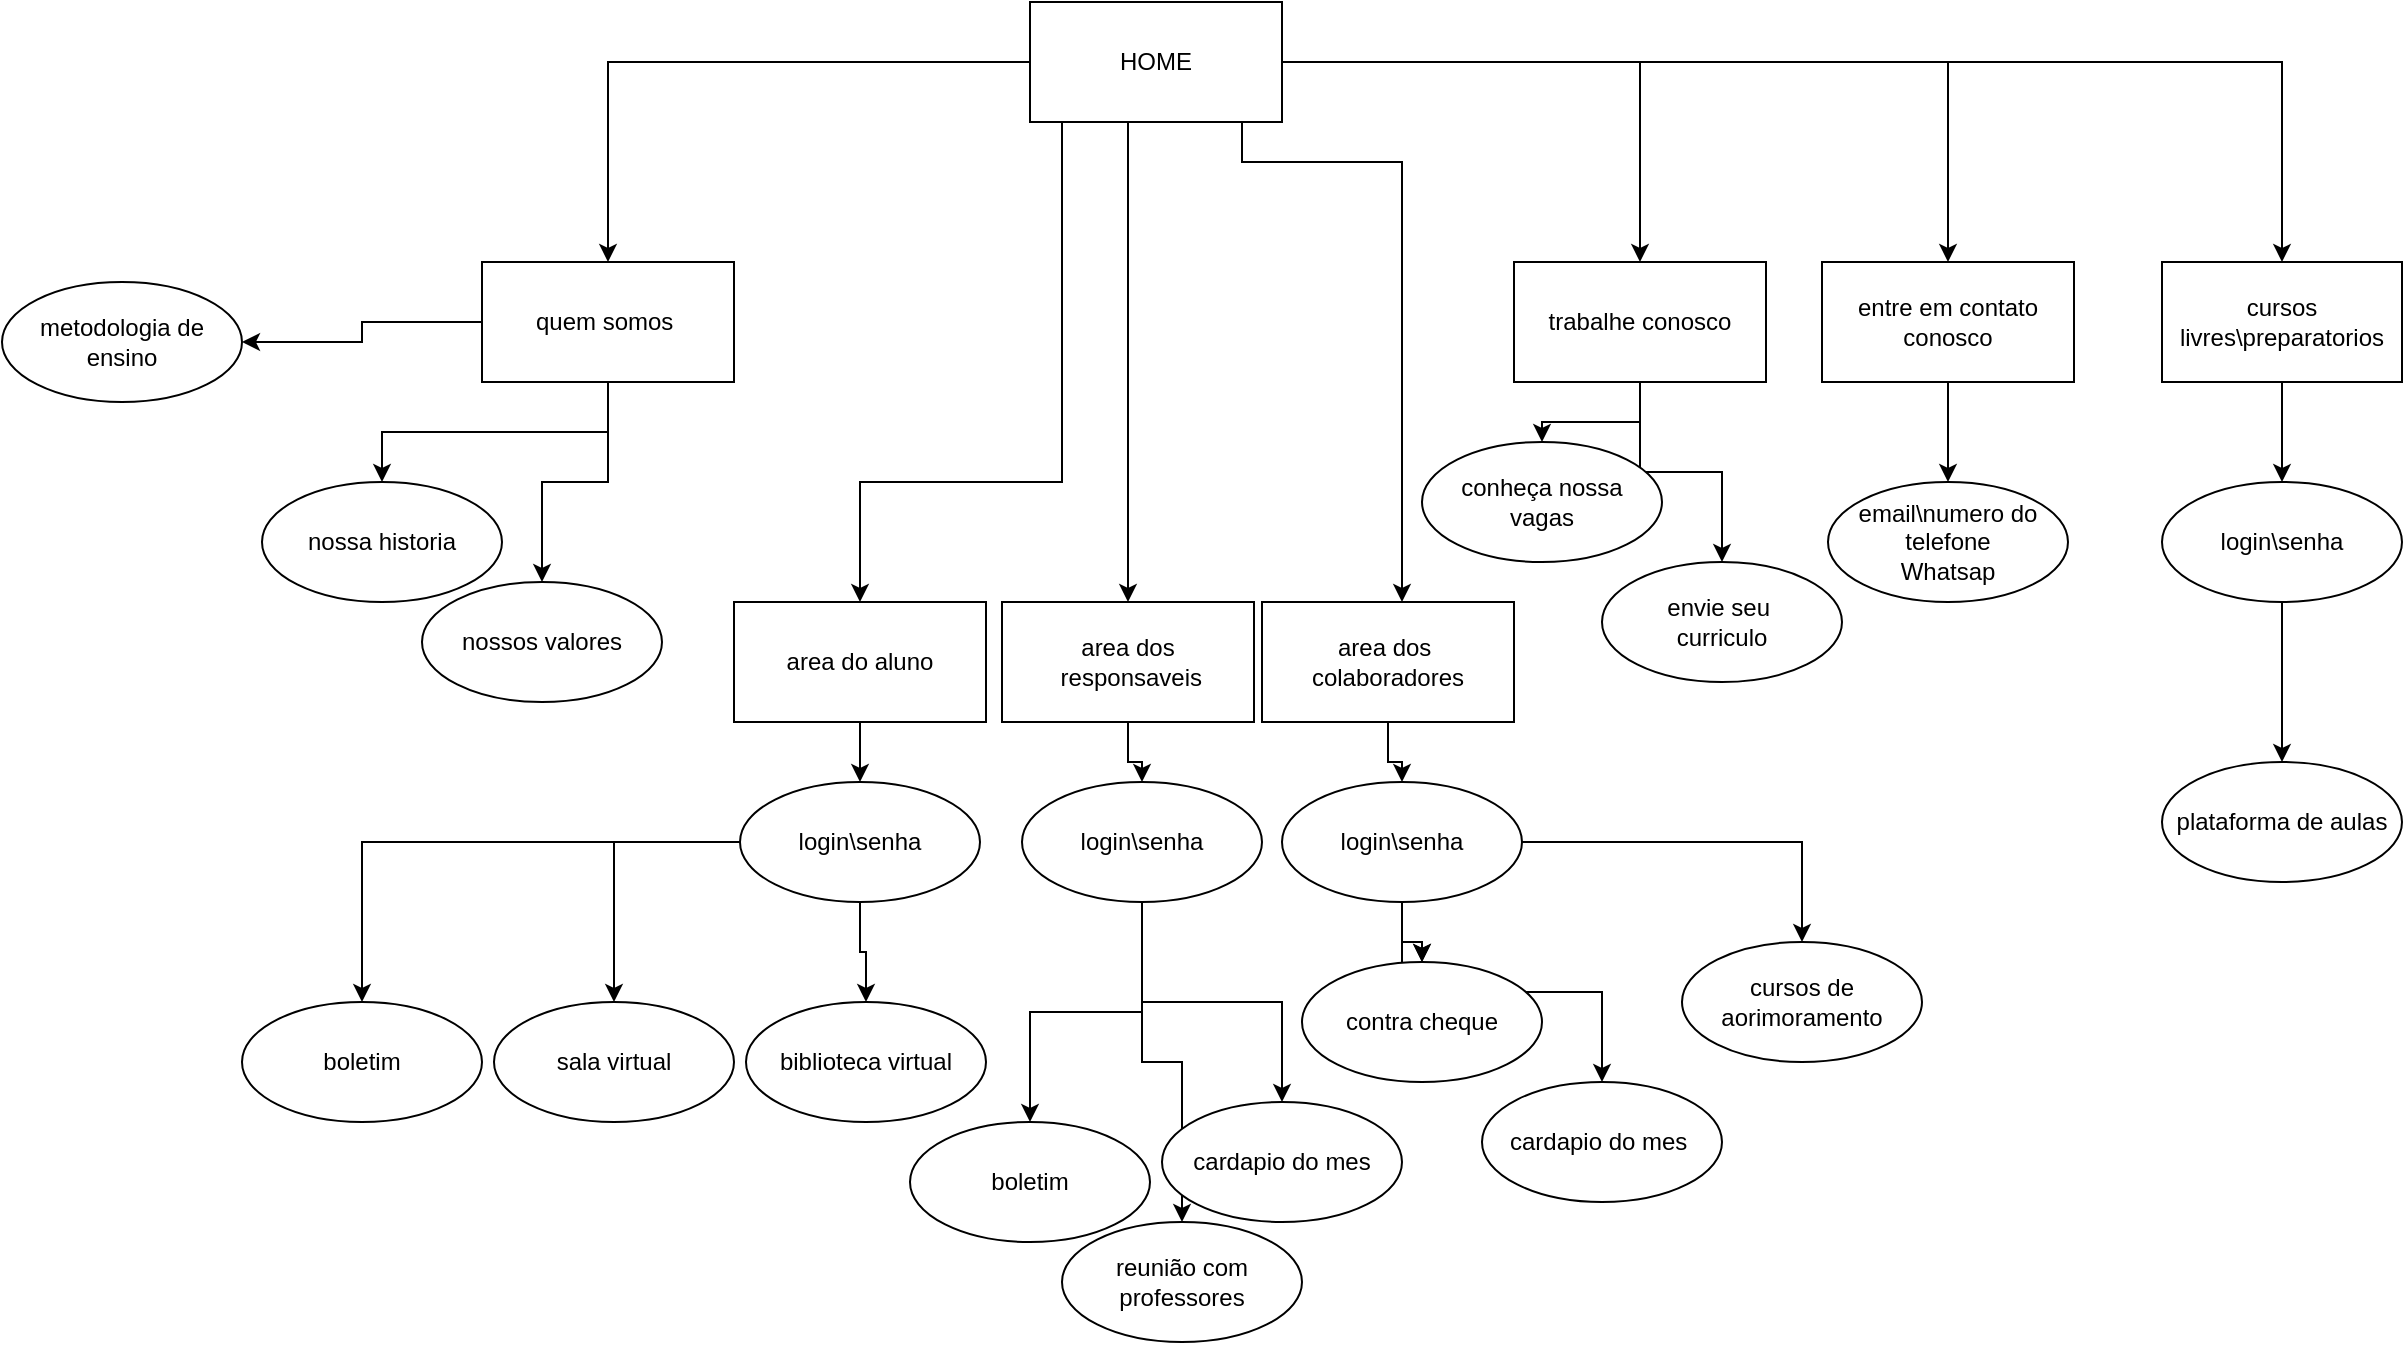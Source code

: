 <mxfile version="20.2.5" type="device"><diagram id="8F_EfeWuuklzcb23hg_k" name="Página-1"><mxGraphModel dx="1935" dy="450" grid="1" gridSize="10" guides="1" tooltips="1" connect="1" arrows="1" fold="1" page="1" pageScale="1" pageWidth="827" pageHeight="1169" math="0" shadow="0"><root><mxCell id="0"/><mxCell id="1" parent="0"/><mxCell id="AlwUVh-EU3ccGjlop1bm-18" value="" style="edgeStyle=orthogonalEdgeStyle;rounded=0;orthogonalLoop=1;jettySize=auto;html=1;" parent="1" source="AlwUVh-EU3ccGjlop1bm-16" target="AlwUVh-EU3ccGjlop1bm-17" edge="1"><mxGeometry relative="1" as="geometry"/></mxCell><mxCell id="AlwUVh-EU3ccGjlop1bm-22" value="" style="edgeStyle=orthogonalEdgeStyle;rounded=0;orthogonalLoop=1;jettySize=auto;html=1;" parent="1" source="AlwUVh-EU3ccGjlop1bm-16" target="AlwUVh-EU3ccGjlop1bm-21" edge="1"><mxGeometry relative="1" as="geometry"><Array as="points"><mxPoint x="370" y="250"/><mxPoint x="269" y="250"/></Array></mxGeometry></mxCell><mxCell id="AlwUVh-EU3ccGjlop1bm-24" value="" style="edgeStyle=orthogonalEdgeStyle;rounded=0;orthogonalLoop=1;jettySize=auto;html=1;" parent="1" source="AlwUVh-EU3ccGjlop1bm-16" target="AlwUVh-EU3ccGjlop1bm-23" edge="1"><mxGeometry relative="1" as="geometry"><Array as="points"><mxPoint x="403" y="180"/><mxPoint x="403" y="180"/></Array></mxGeometry></mxCell><mxCell id="AlwUVh-EU3ccGjlop1bm-26" value="" style="edgeStyle=orthogonalEdgeStyle;rounded=0;orthogonalLoop=1;jettySize=auto;html=1;" parent="1" source="AlwUVh-EU3ccGjlop1bm-16" target="AlwUVh-EU3ccGjlop1bm-25" edge="1"><mxGeometry relative="1" as="geometry"><Array as="points"><mxPoint x="460" y="90"/><mxPoint x="540" y="90"/></Array></mxGeometry></mxCell><mxCell id="AlwUVh-EU3ccGjlop1bm-28" value="" style="edgeStyle=orthogonalEdgeStyle;rounded=0;orthogonalLoop=1;jettySize=auto;html=1;" parent="1" source="AlwUVh-EU3ccGjlop1bm-16" target="AlwUVh-EU3ccGjlop1bm-27" edge="1"><mxGeometry relative="1" as="geometry"/></mxCell><mxCell id="AlwUVh-EU3ccGjlop1bm-32" value="" style="edgeStyle=orthogonalEdgeStyle;rounded=0;orthogonalLoop=1;jettySize=auto;html=1;" parent="1" source="AlwUVh-EU3ccGjlop1bm-16" target="AlwUVh-EU3ccGjlop1bm-31" edge="1"><mxGeometry relative="1" as="geometry"/></mxCell><mxCell id="AlwUVh-EU3ccGjlop1bm-58" value="" style="edgeStyle=orthogonalEdgeStyle;rounded=0;orthogonalLoop=1;jettySize=auto;html=1;" parent="1" source="AlwUVh-EU3ccGjlop1bm-16" target="AlwUVh-EU3ccGjlop1bm-57" edge="1"><mxGeometry relative="1" as="geometry"/></mxCell><mxCell id="AlwUVh-EU3ccGjlop1bm-16" value="HOME" style="rounded=0;whiteSpace=wrap;html=1;" parent="1" vertex="1"><mxGeometry x="354" y="10" width="126" height="60" as="geometry"/></mxCell><mxCell id="AlwUVh-EU3ccGjlop1bm-42" value="" style="edgeStyle=orthogonalEdgeStyle;rounded=0;orthogonalLoop=1;jettySize=auto;html=1;" parent="1" source="AlwUVh-EU3ccGjlop1bm-17" target="AlwUVh-EU3ccGjlop1bm-41" edge="1"><mxGeometry relative="1" as="geometry"/></mxCell><mxCell id="AlwUVh-EU3ccGjlop1bm-44" value="" style="edgeStyle=orthogonalEdgeStyle;rounded=0;orthogonalLoop=1;jettySize=auto;html=1;" parent="1" source="AlwUVh-EU3ccGjlop1bm-17" target="AlwUVh-EU3ccGjlop1bm-43" edge="1"><mxGeometry relative="1" as="geometry"/></mxCell><mxCell id="AlwUVh-EU3ccGjlop1bm-71" value="" style="edgeStyle=orthogonalEdgeStyle;rounded=0;orthogonalLoop=1;jettySize=auto;html=1;" parent="1" source="AlwUVh-EU3ccGjlop1bm-17" target="AlwUVh-EU3ccGjlop1bm-70" edge="1"><mxGeometry relative="1" as="geometry"/></mxCell><mxCell id="AlwUVh-EU3ccGjlop1bm-17" value="quem somos&amp;nbsp;" style="rounded=0;whiteSpace=wrap;html=1;" parent="1" vertex="1"><mxGeometry x="80" y="140" width="126" height="60" as="geometry"/></mxCell><mxCell id="AlwUVh-EU3ccGjlop1bm-46" value="" style="edgeStyle=orthogonalEdgeStyle;rounded=0;orthogonalLoop=1;jettySize=auto;html=1;" parent="1" source="AlwUVh-EU3ccGjlop1bm-21" target="AlwUVh-EU3ccGjlop1bm-45" edge="1"><mxGeometry relative="1" as="geometry"/></mxCell><mxCell id="AlwUVh-EU3ccGjlop1bm-21" value="area do aluno" style="rounded=0;whiteSpace=wrap;html=1;" parent="1" vertex="1"><mxGeometry x="206" y="310" width="126" height="60" as="geometry"/></mxCell><mxCell id="AlwUVh-EU3ccGjlop1bm-50" value="" style="edgeStyle=orthogonalEdgeStyle;rounded=0;orthogonalLoop=1;jettySize=auto;html=1;" parent="1" source="AlwUVh-EU3ccGjlop1bm-23" target="AlwUVh-EU3ccGjlop1bm-49" edge="1"><mxGeometry relative="1" as="geometry"/></mxCell><mxCell id="AlwUVh-EU3ccGjlop1bm-23" value="area dos&lt;br&gt;&amp;nbsp;responsaveis" style="rounded=0;whiteSpace=wrap;html=1;" parent="1" vertex="1"><mxGeometry x="340" y="310" width="126" height="60" as="geometry"/></mxCell><mxCell id="AlwUVh-EU3ccGjlop1bm-52" value="" style="edgeStyle=orthogonalEdgeStyle;rounded=0;orthogonalLoop=1;jettySize=auto;html=1;" parent="1" source="AlwUVh-EU3ccGjlop1bm-25" target="AlwUVh-EU3ccGjlop1bm-51" edge="1"><mxGeometry relative="1" as="geometry"/></mxCell><mxCell id="AlwUVh-EU3ccGjlop1bm-25" value="area dos&amp;nbsp;&lt;br&gt;colaboradores" style="rounded=0;whiteSpace=wrap;html=1;" parent="1" vertex="1"><mxGeometry x="470" y="310" width="126" height="60" as="geometry"/></mxCell><mxCell id="AlwUVh-EU3ccGjlop1bm-36" value="" style="edgeStyle=orthogonalEdgeStyle;rounded=0;orthogonalLoop=1;jettySize=auto;html=1;" parent="1" source="AlwUVh-EU3ccGjlop1bm-27" target="AlwUVh-EU3ccGjlop1bm-35" edge="1"><mxGeometry relative="1" as="geometry"/></mxCell><mxCell id="AlwUVh-EU3ccGjlop1bm-27" value="entre em contato conosco" style="rounded=0;whiteSpace=wrap;html=1;" parent="1" vertex="1"><mxGeometry x="750" y="140" width="126" height="60" as="geometry"/></mxCell><mxCell id="AlwUVh-EU3ccGjlop1bm-38" value="" style="edgeStyle=orthogonalEdgeStyle;rounded=0;orthogonalLoop=1;jettySize=auto;html=1;" parent="1" source="AlwUVh-EU3ccGjlop1bm-31" target="AlwUVh-EU3ccGjlop1bm-37" edge="1"><mxGeometry relative="1" as="geometry"/></mxCell><mxCell id="AlwUVh-EU3ccGjlop1bm-40" value="" style="edgeStyle=orthogonalEdgeStyle;rounded=0;orthogonalLoop=1;jettySize=auto;html=1;" parent="1" source="AlwUVh-EU3ccGjlop1bm-31" target="AlwUVh-EU3ccGjlop1bm-39" edge="1"><mxGeometry relative="1" as="geometry"/></mxCell><mxCell id="AlwUVh-EU3ccGjlop1bm-31" value="trabalhe conosco" style="rounded=0;whiteSpace=wrap;html=1;" parent="1" vertex="1"><mxGeometry x="596" y="140" width="126" height="60" as="geometry"/></mxCell><mxCell id="AlwUVh-EU3ccGjlop1bm-35" value="email\numero do telefone&lt;br&gt;Whatsap" style="ellipse;whiteSpace=wrap;html=1;rounded=0;" parent="1" vertex="1"><mxGeometry x="753" y="250" width="120" height="60" as="geometry"/></mxCell><mxCell id="AlwUVh-EU3ccGjlop1bm-37" value="conheça nossa&lt;br&gt;vagas" style="ellipse;whiteSpace=wrap;html=1;rounded=0;" parent="1" vertex="1"><mxGeometry x="550" y="230" width="120" height="60" as="geometry"/></mxCell><mxCell id="AlwUVh-EU3ccGjlop1bm-39" value="envie seu&amp;nbsp;&lt;br&gt;curriculo" style="ellipse;whiteSpace=wrap;html=1;rounded=0;" parent="1" vertex="1"><mxGeometry x="640" y="290" width="120" height="60" as="geometry"/></mxCell><mxCell id="AlwUVh-EU3ccGjlop1bm-41" value="nossa historia" style="ellipse;whiteSpace=wrap;html=1;rounded=0;" parent="1" vertex="1"><mxGeometry x="-30" y="250" width="120" height="60" as="geometry"/></mxCell><mxCell id="AlwUVh-EU3ccGjlop1bm-43" value="nossos valores" style="ellipse;whiteSpace=wrap;html=1;rounded=0;" parent="1" vertex="1"><mxGeometry x="50" y="300" width="120" height="60" as="geometry"/></mxCell><mxCell id="AlwUVh-EU3ccGjlop1bm-54" value="" style="edgeStyle=orthogonalEdgeStyle;rounded=0;orthogonalLoop=1;jettySize=auto;html=1;" parent="1" source="AlwUVh-EU3ccGjlop1bm-45" target="AlwUVh-EU3ccGjlop1bm-53" edge="1"><mxGeometry relative="1" as="geometry"/></mxCell><mxCell id="AlwUVh-EU3ccGjlop1bm-56" value="" style="edgeStyle=orthogonalEdgeStyle;rounded=0;orthogonalLoop=1;jettySize=auto;html=1;" parent="1" source="AlwUVh-EU3ccGjlop1bm-45" target="AlwUVh-EU3ccGjlop1bm-55" edge="1"><mxGeometry relative="1" as="geometry"/></mxCell><mxCell id="AlwUVh-EU3ccGjlop1bm-64" value="" style="edgeStyle=orthogonalEdgeStyle;rounded=0;orthogonalLoop=1;jettySize=auto;html=1;" parent="1" source="AlwUVh-EU3ccGjlop1bm-45" target="AlwUVh-EU3ccGjlop1bm-63" edge="1"><mxGeometry relative="1" as="geometry"/></mxCell><mxCell id="AlwUVh-EU3ccGjlop1bm-45" value="login\senha" style="ellipse;whiteSpace=wrap;html=1;rounded=0;" parent="1" vertex="1"><mxGeometry x="209" y="400" width="120" height="60" as="geometry"/></mxCell><mxCell id="AlwUVh-EU3ccGjlop1bm-67" value="" style="edgeStyle=orthogonalEdgeStyle;rounded=0;orthogonalLoop=1;jettySize=auto;html=1;" parent="1" source="AlwUVh-EU3ccGjlop1bm-49" target="AlwUVh-EU3ccGjlop1bm-66" edge="1"><mxGeometry relative="1" as="geometry"/></mxCell><mxCell id="AlwUVh-EU3ccGjlop1bm-69" value="" style="edgeStyle=orthogonalEdgeStyle;rounded=0;orthogonalLoop=1;jettySize=auto;html=1;" parent="1" source="AlwUVh-EU3ccGjlop1bm-49" target="AlwUVh-EU3ccGjlop1bm-68" edge="1"><mxGeometry relative="1" as="geometry"/></mxCell><mxCell id="AlwUVh-EU3ccGjlop1bm-75" value="" style="edgeStyle=orthogonalEdgeStyle;rounded=0;orthogonalLoop=1;jettySize=auto;html=1;" parent="1" source="AlwUVh-EU3ccGjlop1bm-49" target="AlwUVh-EU3ccGjlop1bm-74" edge="1"><mxGeometry relative="1" as="geometry"/></mxCell><mxCell id="AlwUVh-EU3ccGjlop1bm-49" value="login\senha" style="ellipse;whiteSpace=wrap;html=1;rounded=0;" parent="1" vertex="1"><mxGeometry x="350" y="400" width="120" height="60" as="geometry"/></mxCell><mxCell id="AlwUVh-EU3ccGjlop1bm-77" value="" style="edgeStyle=orthogonalEdgeStyle;rounded=0;orthogonalLoop=1;jettySize=auto;html=1;" parent="1" source="AlwUVh-EU3ccGjlop1bm-51" target="AlwUVh-EU3ccGjlop1bm-76" edge="1"><mxGeometry relative="1" as="geometry"/></mxCell><mxCell id="AlwUVh-EU3ccGjlop1bm-78" value="" style="edgeStyle=orthogonalEdgeStyle;rounded=0;orthogonalLoop=1;jettySize=auto;html=1;" parent="1" source="AlwUVh-EU3ccGjlop1bm-51" target="AlwUVh-EU3ccGjlop1bm-76" edge="1"><mxGeometry relative="1" as="geometry"/></mxCell><mxCell id="AlwUVh-EU3ccGjlop1bm-80" value="" style="edgeStyle=orthogonalEdgeStyle;rounded=0;orthogonalLoop=1;jettySize=auto;html=1;" parent="1" source="AlwUVh-EU3ccGjlop1bm-51" target="AlwUVh-EU3ccGjlop1bm-79" edge="1"><mxGeometry relative="1" as="geometry"/></mxCell><mxCell id="AlwUVh-EU3ccGjlop1bm-82" value="" style="edgeStyle=orthogonalEdgeStyle;rounded=0;orthogonalLoop=1;jettySize=auto;html=1;" parent="1" source="AlwUVh-EU3ccGjlop1bm-51" target="AlwUVh-EU3ccGjlop1bm-81" edge="1"><mxGeometry relative="1" as="geometry"/></mxCell><mxCell id="AlwUVh-EU3ccGjlop1bm-51" value="login\senha" style="ellipse;whiteSpace=wrap;html=1;rounded=0;" parent="1" vertex="1"><mxGeometry x="480" y="400" width="120" height="60" as="geometry"/></mxCell><mxCell id="AlwUVh-EU3ccGjlop1bm-53" value="sala virtual" style="ellipse;whiteSpace=wrap;html=1;rounded=0;" parent="1" vertex="1"><mxGeometry x="86" y="510" width="120" height="60" as="geometry"/></mxCell><mxCell id="AlwUVh-EU3ccGjlop1bm-55" value="biblioteca virtual" style="ellipse;whiteSpace=wrap;html=1;rounded=0;" parent="1" vertex="1"><mxGeometry x="212" y="510" width="120" height="60" as="geometry"/></mxCell><mxCell id="AlwUVh-EU3ccGjlop1bm-60" value="" style="edgeStyle=orthogonalEdgeStyle;rounded=0;orthogonalLoop=1;jettySize=auto;html=1;" parent="1" source="AlwUVh-EU3ccGjlop1bm-57" target="AlwUVh-EU3ccGjlop1bm-59" edge="1"><mxGeometry relative="1" as="geometry"/></mxCell><mxCell id="AlwUVh-EU3ccGjlop1bm-57" value="cursos livres\preparatorios" style="whiteSpace=wrap;html=1;rounded=0;" parent="1" vertex="1"><mxGeometry x="920" y="140" width="120" height="60" as="geometry"/></mxCell><mxCell id="AlwUVh-EU3ccGjlop1bm-62" value="" style="edgeStyle=orthogonalEdgeStyle;rounded=0;orthogonalLoop=1;jettySize=auto;html=1;" parent="1" source="AlwUVh-EU3ccGjlop1bm-59" target="AlwUVh-EU3ccGjlop1bm-61" edge="1"><mxGeometry relative="1" as="geometry"/></mxCell><mxCell id="AlwUVh-EU3ccGjlop1bm-59" value="login\senha" style="ellipse;whiteSpace=wrap;html=1;rounded=0;" parent="1" vertex="1"><mxGeometry x="920" y="250" width="120" height="60" as="geometry"/></mxCell><mxCell id="AlwUVh-EU3ccGjlop1bm-61" value="plataforma de aulas" style="ellipse;whiteSpace=wrap;html=1;rounded=0;" parent="1" vertex="1"><mxGeometry x="920" y="390" width="120" height="60" as="geometry"/></mxCell><mxCell id="AlwUVh-EU3ccGjlop1bm-63" value="boletim" style="ellipse;whiteSpace=wrap;html=1;rounded=0;" parent="1" vertex="1"><mxGeometry x="-40" y="510" width="120" height="60" as="geometry"/></mxCell><mxCell id="AlwUVh-EU3ccGjlop1bm-66" value="boletim" style="ellipse;whiteSpace=wrap;html=1;rounded=0;" parent="1" vertex="1"><mxGeometry x="294" y="570" width="120" height="60" as="geometry"/></mxCell><mxCell id="AlwUVh-EU3ccGjlop1bm-68" value="cardapio do mes" style="ellipse;whiteSpace=wrap;html=1;rounded=0;" parent="1" vertex="1"><mxGeometry x="420" y="560" width="120" height="60" as="geometry"/></mxCell><mxCell id="AlwUVh-EU3ccGjlop1bm-70" value="metodologia de&lt;br&gt;ensino" style="ellipse;whiteSpace=wrap;html=1;rounded=0;" parent="1" vertex="1"><mxGeometry x="-160" y="150" width="120" height="60" as="geometry"/></mxCell><mxCell id="AlwUVh-EU3ccGjlop1bm-74" value="reunião com professores" style="ellipse;whiteSpace=wrap;html=1;rounded=0;" parent="1" vertex="1"><mxGeometry x="370" y="620" width="120" height="60" as="geometry"/></mxCell><mxCell id="AlwUVh-EU3ccGjlop1bm-76" value="contra cheque" style="ellipse;whiteSpace=wrap;html=1;rounded=0;" parent="1" vertex="1"><mxGeometry x="490" y="490" width="120" height="60" as="geometry"/></mxCell><mxCell id="AlwUVh-EU3ccGjlop1bm-79" value="cardapio do mes&amp;nbsp;" style="ellipse;whiteSpace=wrap;html=1;rounded=0;" parent="1" vertex="1"><mxGeometry x="580" y="550" width="120" height="60" as="geometry"/></mxCell><mxCell id="AlwUVh-EU3ccGjlop1bm-81" value="cursos de aorimoramento" style="ellipse;whiteSpace=wrap;html=1;rounded=0;" parent="1" vertex="1"><mxGeometry x="680" y="480" width="120" height="60" as="geometry"/></mxCell></root></mxGraphModel></diagram></mxfile>